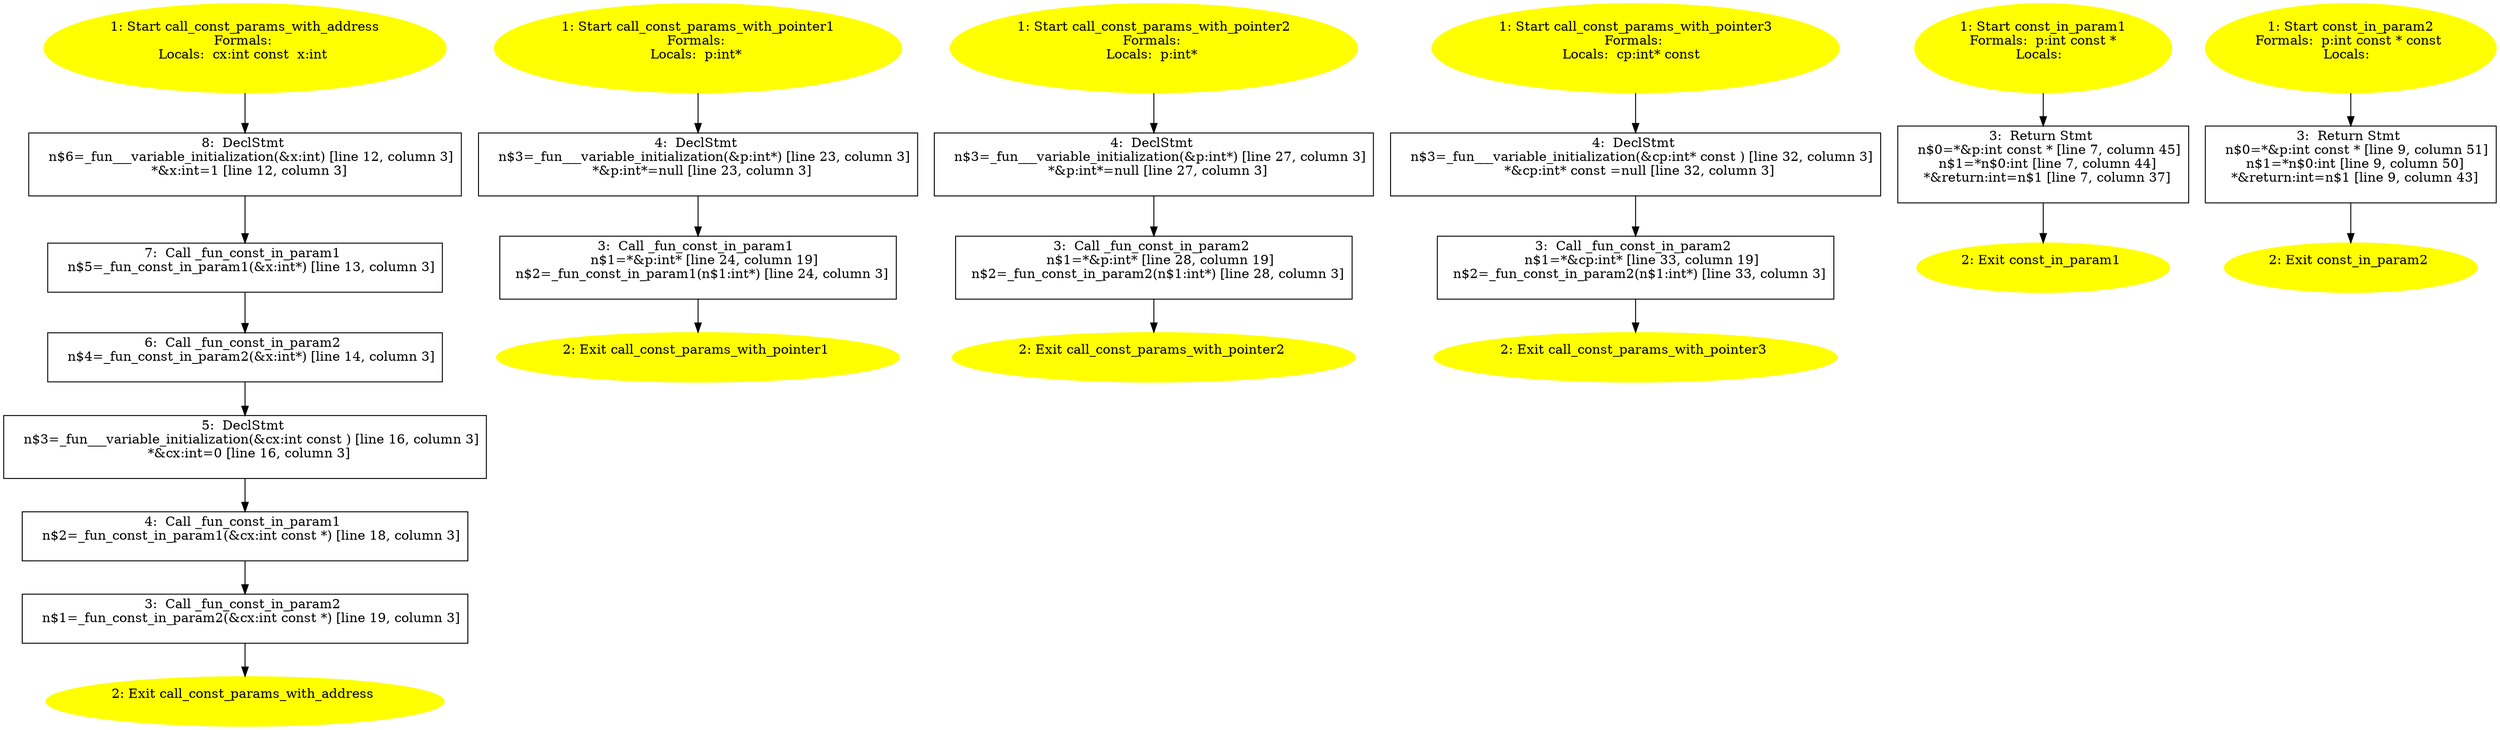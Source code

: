 /* @generated */
digraph cfg {
"call_const_params_with_address#9224946220162093338.ede5d9916aae78a9bdce4ac18328cdb4_1" [label="1: Start call_const_params_with_address\nFormals: \nLocals:  cx:int const  x:int \n  " color=yellow style=filled]
	

	 "call_const_params_with_address#9224946220162093338.ede5d9916aae78a9bdce4ac18328cdb4_1" -> "call_const_params_with_address#9224946220162093338.ede5d9916aae78a9bdce4ac18328cdb4_8" ;
"call_const_params_with_address#9224946220162093338.ede5d9916aae78a9bdce4ac18328cdb4_2" [label="2: Exit call_const_params_with_address \n  " color=yellow style=filled]
	

"call_const_params_with_address#9224946220162093338.ede5d9916aae78a9bdce4ac18328cdb4_3" [label="3:  Call _fun_const_in_param2 \n   n$1=_fun_const_in_param2(&cx:int const *) [line 19, column 3]\n " shape="box"]
	

	 "call_const_params_with_address#9224946220162093338.ede5d9916aae78a9bdce4ac18328cdb4_3" -> "call_const_params_with_address#9224946220162093338.ede5d9916aae78a9bdce4ac18328cdb4_2" ;
"call_const_params_with_address#9224946220162093338.ede5d9916aae78a9bdce4ac18328cdb4_4" [label="4:  Call _fun_const_in_param1 \n   n$2=_fun_const_in_param1(&cx:int const *) [line 18, column 3]\n " shape="box"]
	

	 "call_const_params_with_address#9224946220162093338.ede5d9916aae78a9bdce4ac18328cdb4_4" -> "call_const_params_with_address#9224946220162093338.ede5d9916aae78a9bdce4ac18328cdb4_3" ;
"call_const_params_with_address#9224946220162093338.ede5d9916aae78a9bdce4ac18328cdb4_5" [label="5:  DeclStmt \n   n$3=_fun___variable_initialization(&cx:int const ) [line 16, column 3]\n  *&cx:int=0 [line 16, column 3]\n " shape="box"]
	

	 "call_const_params_with_address#9224946220162093338.ede5d9916aae78a9bdce4ac18328cdb4_5" -> "call_const_params_with_address#9224946220162093338.ede5d9916aae78a9bdce4ac18328cdb4_4" ;
"call_const_params_with_address#9224946220162093338.ede5d9916aae78a9bdce4ac18328cdb4_6" [label="6:  Call _fun_const_in_param2 \n   n$4=_fun_const_in_param2(&x:int*) [line 14, column 3]\n " shape="box"]
	

	 "call_const_params_with_address#9224946220162093338.ede5d9916aae78a9bdce4ac18328cdb4_6" -> "call_const_params_with_address#9224946220162093338.ede5d9916aae78a9bdce4ac18328cdb4_5" ;
"call_const_params_with_address#9224946220162093338.ede5d9916aae78a9bdce4ac18328cdb4_7" [label="7:  Call _fun_const_in_param1 \n   n$5=_fun_const_in_param1(&x:int*) [line 13, column 3]\n " shape="box"]
	

	 "call_const_params_with_address#9224946220162093338.ede5d9916aae78a9bdce4ac18328cdb4_7" -> "call_const_params_with_address#9224946220162093338.ede5d9916aae78a9bdce4ac18328cdb4_6" ;
"call_const_params_with_address#9224946220162093338.ede5d9916aae78a9bdce4ac18328cdb4_8" [label="8:  DeclStmt \n   n$6=_fun___variable_initialization(&x:int) [line 12, column 3]\n  *&x:int=1 [line 12, column 3]\n " shape="box"]
	

	 "call_const_params_with_address#9224946220162093338.ede5d9916aae78a9bdce4ac18328cdb4_8" -> "call_const_params_with_address#9224946220162093338.ede5d9916aae78a9bdce4ac18328cdb4_7" ;
"call_const_params_with_pointer1#3193967915651281089.e26879dad7f44305c11fcc69c90dba86_1" [label="1: Start call_const_params_with_pointer1\nFormals: \nLocals:  p:int* \n  " color=yellow style=filled]
	

	 "call_const_params_with_pointer1#3193967915651281089.e26879dad7f44305c11fcc69c90dba86_1" -> "call_const_params_with_pointer1#3193967915651281089.e26879dad7f44305c11fcc69c90dba86_4" ;
"call_const_params_with_pointer1#3193967915651281089.e26879dad7f44305c11fcc69c90dba86_2" [label="2: Exit call_const_params_with_pointer1 \n  " color=yellow style=filled]
	

"call_const_params_with_pointer1#3193967915651281089.e26879dad7f44305c11fcc69c90dba86_3" [label="3:  Call _fun_const_in_param1 \n   n$1=*&p:int* [line 24, column 19]\n  n$2=_fun_const_in_param1(n$1:int*) [line 24, column 3]\n " shape="box"]
	

	 "call_const_params_with_pointer1#3193967915651281089.e26879dad7f44305c11fcc69c90dba86_3" -> "call_const_params_with_pointer1#3193967915651281089.e26879dad7f44305c11fcc69c90dba86_2" ;
"call_const_params_with_pointer1#3193967915651281089.e26879dad7f44305c11fcc69c90dba86_4" [label="4:  DeclStmt \n   n$3=_fun___variable_initialization(&p:int*) [line 23, column 3]\n  *&p:int*=null [line 23, column 3]\n " shape="box"]
	

	 "call_const_params_with_pointer1#3193967915651281089.e26879dad7f44305c11fcc69c90dba86_4" -> "call_const_params_with_pointer1#3193967915651281089.e26879dad7f44305c11fcc69c90dba86_3" ;
"call_const_params_with_pointer2#3191133374674320806.7e564aa4edfd75304391a38942d7e07f_1" [label="1: Start call_const_params_with_pointer2\nFormals: \nLocals:  p:int* \n  " color=yellow style=filled]
	

	 "call_const_params_with_pointer2#3191133374674320806.7e564aa4edfd75304391a38942d7e07f_1" -> "call_const_params_with_pointer2#3191133374674320806.7e564aa4edfd75304391a38942d7e07f_4" ;
"call_const_params_with_pointer2#3191133374674320806.7e564aa4edfd75304391a38942d7e07f_2" [label="2: Exit call_const_params_with_pointer2 \n  " color=yellow style=filled]
	

"call_const_params_with_pointer2#3191133374674320806.7e564aa4edfd75304391a38942d7e07f_3" [label="3:  Call _fun_const_in_param2 \n   n$1=*&p:int* [line 28, column 19]\n  n$2=_fun_const_in_param2(n$1:int*) [line 28, column 3]\n " shape="box"]
	

	 "call_const_params_with_pointer2#3191133374674320806.7e564aa4edfd75304391a38942d7e07f_3" -> "call_const_params_with_pointer2#3191133374674320806.7e564aa4edfd75304391a38942d7e07f_2" ;
"call_const_params_with_pointer2#3191133374674320806.7e564aa4edfd75304391a38942d7e07f_4" [label="4:  DeclStmt \n   n$3=_fun___variable_initialization(&p:int*) [line 27, column 3]\n  *&p:int*=null [line 27, column 3]\n " shape="box"]
	

	 "call_const_params_with_pointer2#3191133374674320806.7e564aa4edfd75304391a38942d7e07f_4" -> "call_const_params_with_pointer2#3191133374674320806.7e564aa4edfd75304391a38942d7e07f_3" ;
"call_const_params_with_pointer3#3191979998627854051.cb64d3f1c70e7ecb4d702fb494a6ddf9_1" [label="1: Start call_const_params_with_pointer3\nFormals: \nLocals:  cp:int* const  \n  " color=yellow style=filled]
	

	 "call_const_params_with_pointer3#3191979998627854051.cb64d3f1c70e7ecb4d702fb494a6ddf9_1" -> "call_const_params_with_pointer3#3191979998627854051.cb64d3f1c70e7ecb4d702fb494a6ddf9_4" ;
"call_const_params_with_pointer3#3191979998627854051.cb64d3f1c70e7ecb4d702fb494a6ddf9_2" [label="2: Exit call_const_params_with_pointer3 \n  " color=yellow style=filled]
	

"call_const_params_with_pointer3#3191979998627854051.cb64d3f1c70e7ecb4d702fb494a6ddf9_3" [label="3:  Call _fun_const_in_param2 \n   n$1=*&cp:int* [line 33, column 19]\n  n$2=_fun_const_in_param2(n$1:int*) [line 33, column 3]\n " shape="box"]
	

	 "call_const_params_with_pointer3#3191979998627854051.cb64d3f1c70e7ecb4d702fb494a6ddf9_3" -> "call_const_params_with_pointer3#3191979998627854051.cb64d3f1c70e7ecb4d702fb494a6ddf9_2" ;
"call_const_params_with_pointer3#3191979998627854051.cb64d3f1c70e7ecb4d702fb494a6ddf9_4" [label="4:  DeclStmt \n   n$3=_fun___variable_initialization(&cp:int* const ) [line 32, column 3]\n  *&cp:int* const =null [line 32, column 3]\n " shape="box"]
	

	 "call_const_params_with_pointer3#3191979998627854051.cb64d3f1c70e7ecb4d702fb494a6ddf9_4" -> "call_const_params_with_pointer3#3191979998627854051.cb64d3f1c70e7ecb4d702fb494a6ddf9_3" ;
"const_in_param1#18320019178437505814.a844808a0d69c55797f9fb0995e0aee5_1" [label="1: Start const_in_param1\nFormals:  p:int const *\nLocals:  \n  " color=yellow style=filled]
	

	 "const_in_param1#18320019178437505814.a844808a0d69c55797f9fb0995e0aee5_1" -> "const_in_param1#18320019178437505814.a844808a0d69c55797f9fb0995e0aee5_3" ;
"const_in_param1#18320019178437505814.a844808a0d69c55797f9fb0995e0aee5_2" [label="2: Exit const_in_param1 \n  " color=yellow style=filled]
	

"const_in_param1#18320019178437505814.a844808a0d69c55797f9fb0995e0aee5_3" [label="3:  Return Stmt \n   n$0=*&p:int const * [line 7, column 45]\n  n$1=*n$0:int [line 7, column 44]\n  *&return:int=n$1 [line 7, column 37]\n " shape="box"]
	

	 "const_in_param1#18320019178437505814.a844808a0d69c55797f9fb0995e0aee5_3" -> "const_in_param1#18320019178437505814.a844808a0d69c55797f9fb0995e0aee5_2" ;
"const_in_param2#8428058276837502013.07a7436b2e073e84a0e279fb805bdcec_1" [label="1: Start const_in_param2\nFormals:  p:int const * const \nLocals:  \n  " color=yellow style=filled]
	

	 "const_in_param2#8428058276837502013.07a7436b2e073e84a0e279fb805bdcec_1" -> "const_in_param2#8428058276837502013.07a7436b2e073e84a0e279fb805bdcec_3" ;
"const_in_param2#8428058276837502013.07a7436b2e073e84a0e279fb805bdcec_2" [label="2: Exit const_in_param2 \n  " color=yellow style=filled]
	

"const_in_param2#8428058276837502013.07a7436b2e073e84a0e279fb805bdcec_3" [label="3:  Return Stmt \n   n$0=*&p:int const * [line 9, column 51]\n  n$1=*n$0:int [line 9, column 50]\n  *&return:int=n$1 [line 9, column 43]\n " shape="box"]
	

	 "const_in_param2#8428058276837502013.07a7436b2e073e84a0e279fb805bdcec_3" -> "const_in_param2#8428058276837502013.07a7436b2e073e84a0e279fb805bdcec_2" ;
}

